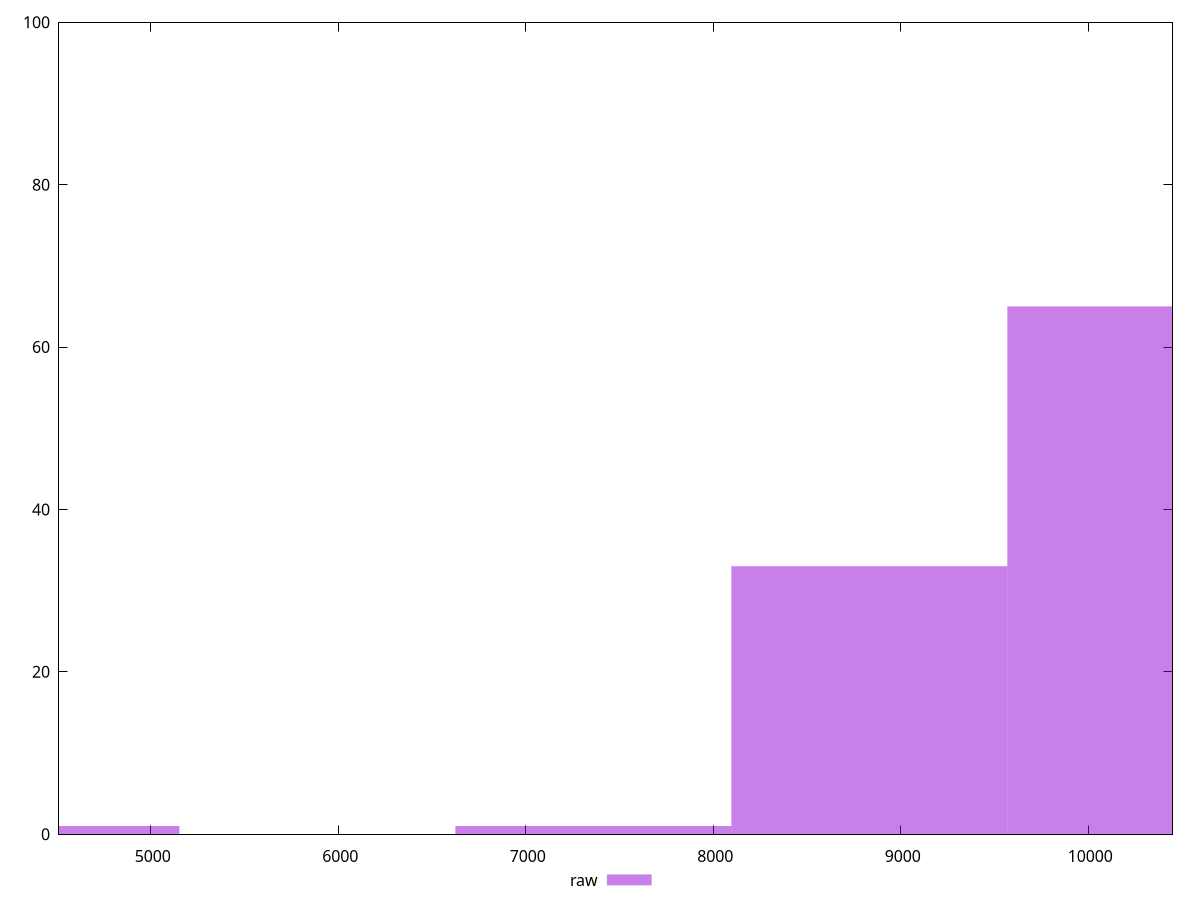 reset

$raw <<EOF
10304.955418062018 65
7360.682441472871 1
8832.818929767443 33
4416.409464883722 1
EOF

set key outside below
set boxwidth 1472.136488294574
set xrange [4510:10450]
set yrange [0:100]
set trange [0:100]
set style fill transparent solid 0.5 noborder
set terminal svg size 640, 490 enhanced background rgb 'white'
set output "reprap/uses-text-compression/samples/pages+cached+noexternal+nomedia/raw/histogram.svg"

plot $raw title "raw" with boxes

reset
